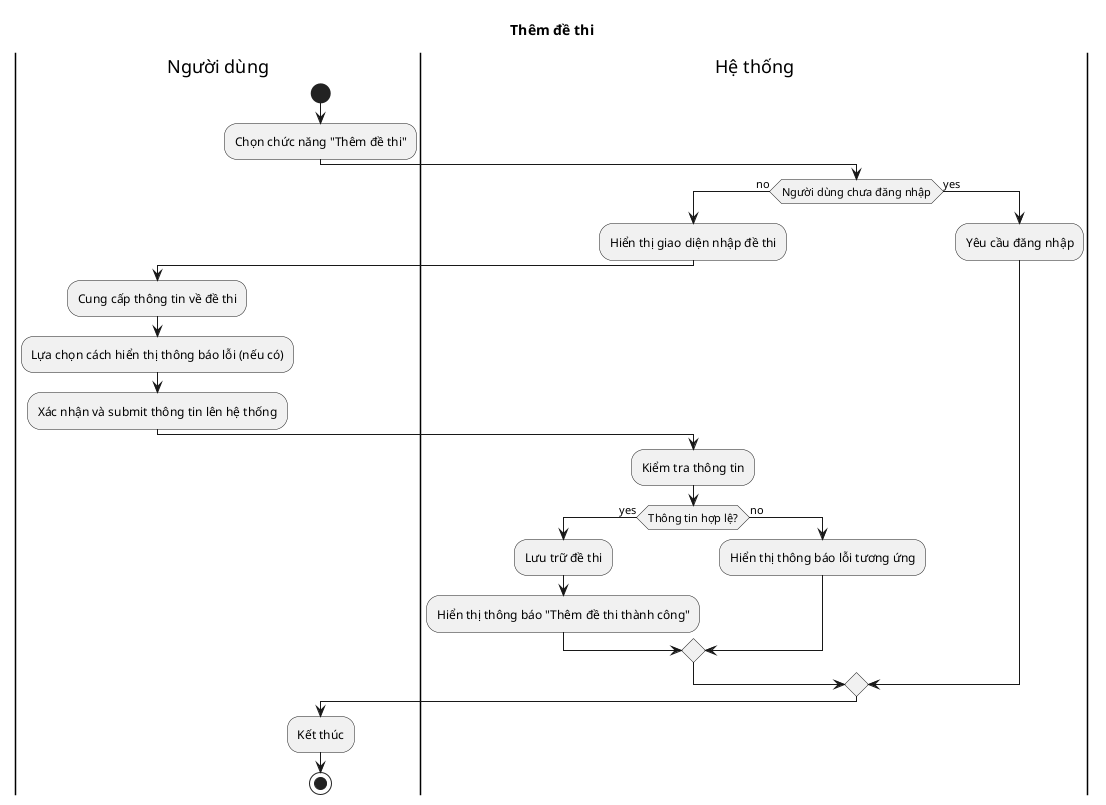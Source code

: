 @startuml
title Thêm đề thi
|Người dùng|
start
:Chọn chức năng "Thêm đề thi";
|Hệ thống|
if (Người dùng chưa đăng nhập) then (no)
  :Hiển thị giao diện nhập đề thi;
  |Người dùng|
  :Cung cấp thông tin về đề thi;
  :Lựa chọn cách hiển thị thông báo lỗi (nếu có);
  :Xác nhận và submit thông tin lên hệ thống;
  |Hệ thống|
  :Kiểm tra thông tin;
  if (Thông tin hợp lệ?) then (yes)
    :Lưu trữ đề thi;
    :Hiển thị thông báo "Thêm đề thi thành công";
  else (no)
    :Hiển thị thông báo lỗi tương ứng;
  endif
else (yes)
  :Yêu cầu đăng nhập;
endif
|Người dùng|
:Kết thúc;
stop
@enduml

